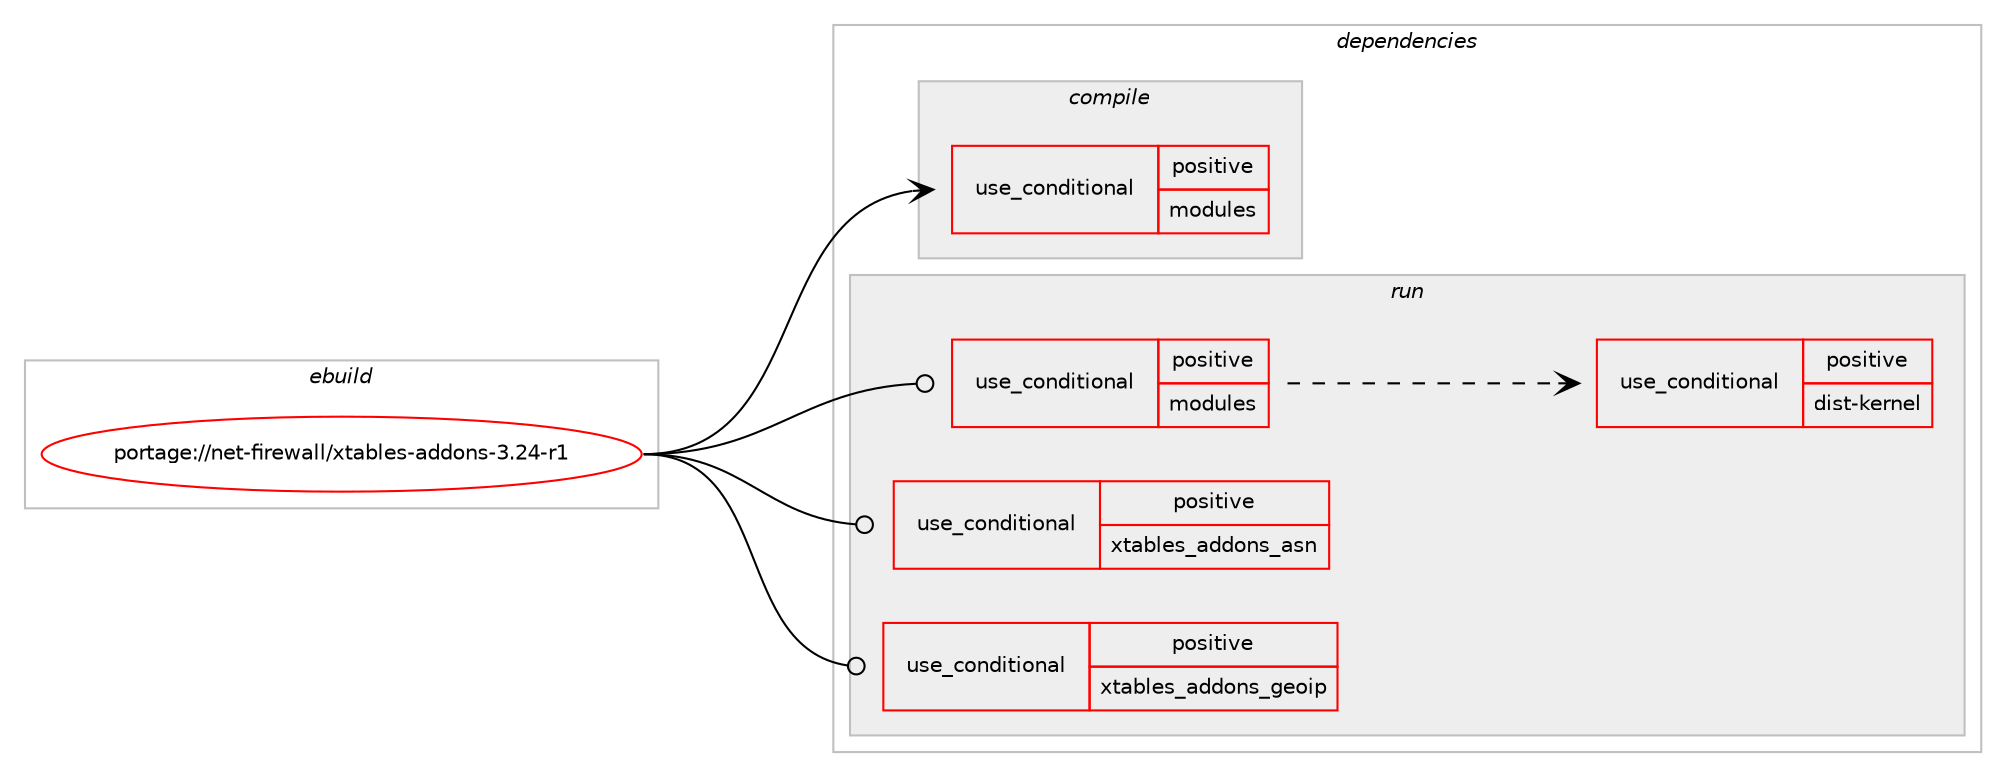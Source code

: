 digraph prolog {

# *************
# Graph options
# *************

newrank=true;
concentrate=true;
compound=true;
graph [rankdir=LR,fontname=Helvetica,fontsize=10,ranksep=1.5];#, ranksep=2.5, nodesep=0.2];
edge  [arrowhead=vee];
node  [fontname=Helvetica,fontsize=10];

# **********
# The ebuild
# **********

subgraph cluster_leftcol {
color=gray;
rank=same;
label=<<i>ebuild</i>>;
id [label="portage://net-firewall/xtables-addons-3.24-r1", color=red, width=4, href="../net-firewall/xtables-addons-3.24-r1.svg"];
}

# ****************
# The dependencies
# ****************

subgraph cluster_midcol {
color=gray;
label=<<i>dependencies</i>>;
subgraph cluster_compile {
fillcolor="#eeeeee";
style=filled;
label=<<i>compile</i>>;
subgraph cond87754 {
dependency177529 [label=<<TABLE BORDER="0" CELLBORDER="1" CELLSPACING="0" CELLPADDING="4"><TR><TD ROWSPAN="3" CELLPADDING="10">use_conditional</TD></TR><TR><TD>positive</TD></TR><TR><TD>modules</TD></TR></TABLE>>, shape=none, color=red];
# *** BEGIN UNKNOWN DEPENDENCY TYPE (TODO) ***
# dependency177529 -> package_dependency(portage://net-firewall/xtables-addons-3.24-r1,install,no,virtual,linux-sources,none,[,,],[],[])
# *** END UNKNOWN DEPENDENCY TYPE (TODO) ***

}
id:e -> dependency177529:w [weight=20,style="solid",arrowhead="vee"];
# *** BEGIN UNKNOWN DEPENDENCY TYPE (TODO) ***
# id -> package_dependency(portage://net-firewall/xtables-addons-3.24-r1,install,no,net-firewall,iptables,none,[,,],any_same_slot,[])
# *** END UNKNOWN DEPENDENCY TYPE (TODO) ***

}
subgraph cluster_compileandrun {
fillcolor="#eeeeee";
style=filled;
label=<<i>compile and run</i>>;
}
subgraph cluster_run {
fillcolor="#eeeeee";
style=filled;
label=<<i>run</i>>;
subgraph cond87755 {
dependency177530 [label=<<TABLE BORDER="0" CELLBORDER="1" CELLSPACING="0" CELLPADDING="4"><TR><TD ROWSPAN="3" CELLPADDING="10">use_conditional</TD></TR><TR><TD>positive</TD></TR><TR><TD>modules</TD></TR></TABLE>>, shape=none, color=red];
# *** BEGIN UNKNOWN DEPENDENCY TYPE (TODO) ***
# dependency177530 -> package_dependency(portage://net-firewall/xtables-addons-3.24-r1,run,no,sys-apps,kmod,none,[,,],[],[use(enable(tools),none)])
# *** END UNKNOWN DEPENDENCY TYPE (TODO) ***

subgraph cond87756 {
dependency177531 [label=<<TABLE BORDER="0" CELLBORDER="1" CELLSPACING="0" CELLPADDING="4"><TR><TD ROWSPAN="3" CELLPADDING="10">use_conditional</TD></TR><TR><TD>positive</TD></TR><TR><TD>dist-kernel</TD></TR></TABLE>>, shape=none, color=red];
# *** BEGIN UNKNOWN DEPENDENCY TYPE (TODO) ***
# dependency177531 -> package_dependency(portage://net-firewall/xtables-addons-3.24-r1,run,no,virtual,dist-kernel,none,[,,],any_same_slot,[])
# *** END UNKNOWN DEPENDENCY TYPE (TODO) ***

}
dependency177530:e -> dependency177531:w [weight=20,style="dashed",arrowhead="vee"];
}
id:e -> dependency177530:w [weight=20,style="solid",arrowhead="odot"];
subgraph cond87757 {
dependency177532 [label=<<TABLE BORDER="0" CELLBORDER="1" CELLSPACING="0" CELLPADDING="4"><TR><TD ROWSPAN="3" CELLPADDING="10">use_conditional</TD></TR><TR><TD>positive</TD></TR><TR><TD>xtables_addons_asn</TD></TR></TABLE>>, shape=none, color=red];
# *** BEGIN UNKNOWN DEPENDENCY TYPE (TODO) ***
# dependency177532 -> package_dependency(portage://net-firewall/xtables-addons-3.24-r1,run,no,app-arch,unzip,none,[,,],[],[])
# *** END UNKNOWN DEPENDENCY TYPE (TODO) ***

# *** BEGIN UNKNOWN DEPENDENCY TYPE (TODO) ***
# dependency177532 -> package_dependency(portage://net-firewall/xtables-addons-3.24-r1,run,no,dev-perl,Net-CIDR-Lite,none,[,,],[],[])
# *** END UNKNOWN DEPENDENCY TYPE (TODO) ***

# *** BEGIN UNKNOWN DEPENDENCY TYPE (TODO) ***
# dependency177532 -> package_dependency(portage://net-firewall/xtables-addons-3.24-r1,run,no,dev-perl,Text-CSV_XS,none,[,,],[],[])
# *** END UNKNOWN DEPENDENCY TYPE (TODO) ***

# *** BEGIN UNKNOWN DEPENDENCY TYPE (TODO) ***
# dependency177532 -> package_dependency(portage://net-firewall/xtables-addons-3.24-r1,run,no,virtual,perl-Getopt-Long,none,[,,],[],[])
# *** END UNKNOWN DEPENDENCY TYPE (TODO) ***

}
id:e -> dependency177532:w [weight=20,style="solid",arrowhead="odot"];
subgraph cond87758 {
dependency177533 [label=<<TABLE BORDER="0" CELLBORDER="1" CELLSPACING="0" CELLPADDING="4"><TR><TD ROWSPAN="3" CELLPADDING="10">use_conditional</TD></TR><TR><TD>positive</TD></TR><TR><TD>xtables_addons_geoip</TD></TR></TABLE>>, shape=none, color=red];
# *** BEGIN UNKNOWN DEPENDENCY TYPE (TODO) ***
# dependency177533 -> package_dependency(portage://net-firewall/xtables-addons-3.24-r1,run,no,app-arch,unzip,none,[,,],[],[])
# *** END UNKNOWN DEPENDENCY TYPE (TODO) ***

# *** BEGIN UNKNOWN DEPENDENCY TYPE (TODO) ***
# dependency177533 -> package_dependency(portage://net-firewall/xtables-addons-3.24-r1,run,no,dev-perl,Net-CIDR-Lite,none,[,,],[],[])
# *** END UNKNOWN DEPENDENCY TYPE (TODO) ***

# *** BEGIN UNKNOWN DEPENDENCY TYPE (TODO) ***
# dependency177533 -> package_dependency(portage://net-firewall/xtables-addons-3.24-r1,run,no,dev-perl,Text-CSV_XS,none,[,,],[],[])
# *** END UNKNOWN DEPENDENCY TYPE (TODO) ***

# *** BEGIN UNKNOWN DEPENDENCY TYPE (TODO) ***
# dependency177533 -> package_dependency(portage://net-firewall/xtables-addons-3.24-r1,run,no,virtual,perl-Getopt-Long,none,[,,],[],[])
# *** END UNKNOWN DEPENDENCY TYPE (TODO) ***

}
id:e -> dependency177533:w [weight=20,style="solid",arrowhead="odot"];
# *** BEGIN UNKNOWN DEPENDENCY TYPE (TODO) ***
# id -> package_dependency(portage://net-firewall/xtables-addons-3.24-r1,run,no,net-firewall,iptables,none,[,,],any_same_slot,[])
# *** END UNKNOWN DEPENDENCY TYPE (TODO) ***

}
}

# **************
# The candidates
# **************

subgraph cluster_choices {
rank=same;
color=gray;
label=<<i>candidates</i>>;

}

}
